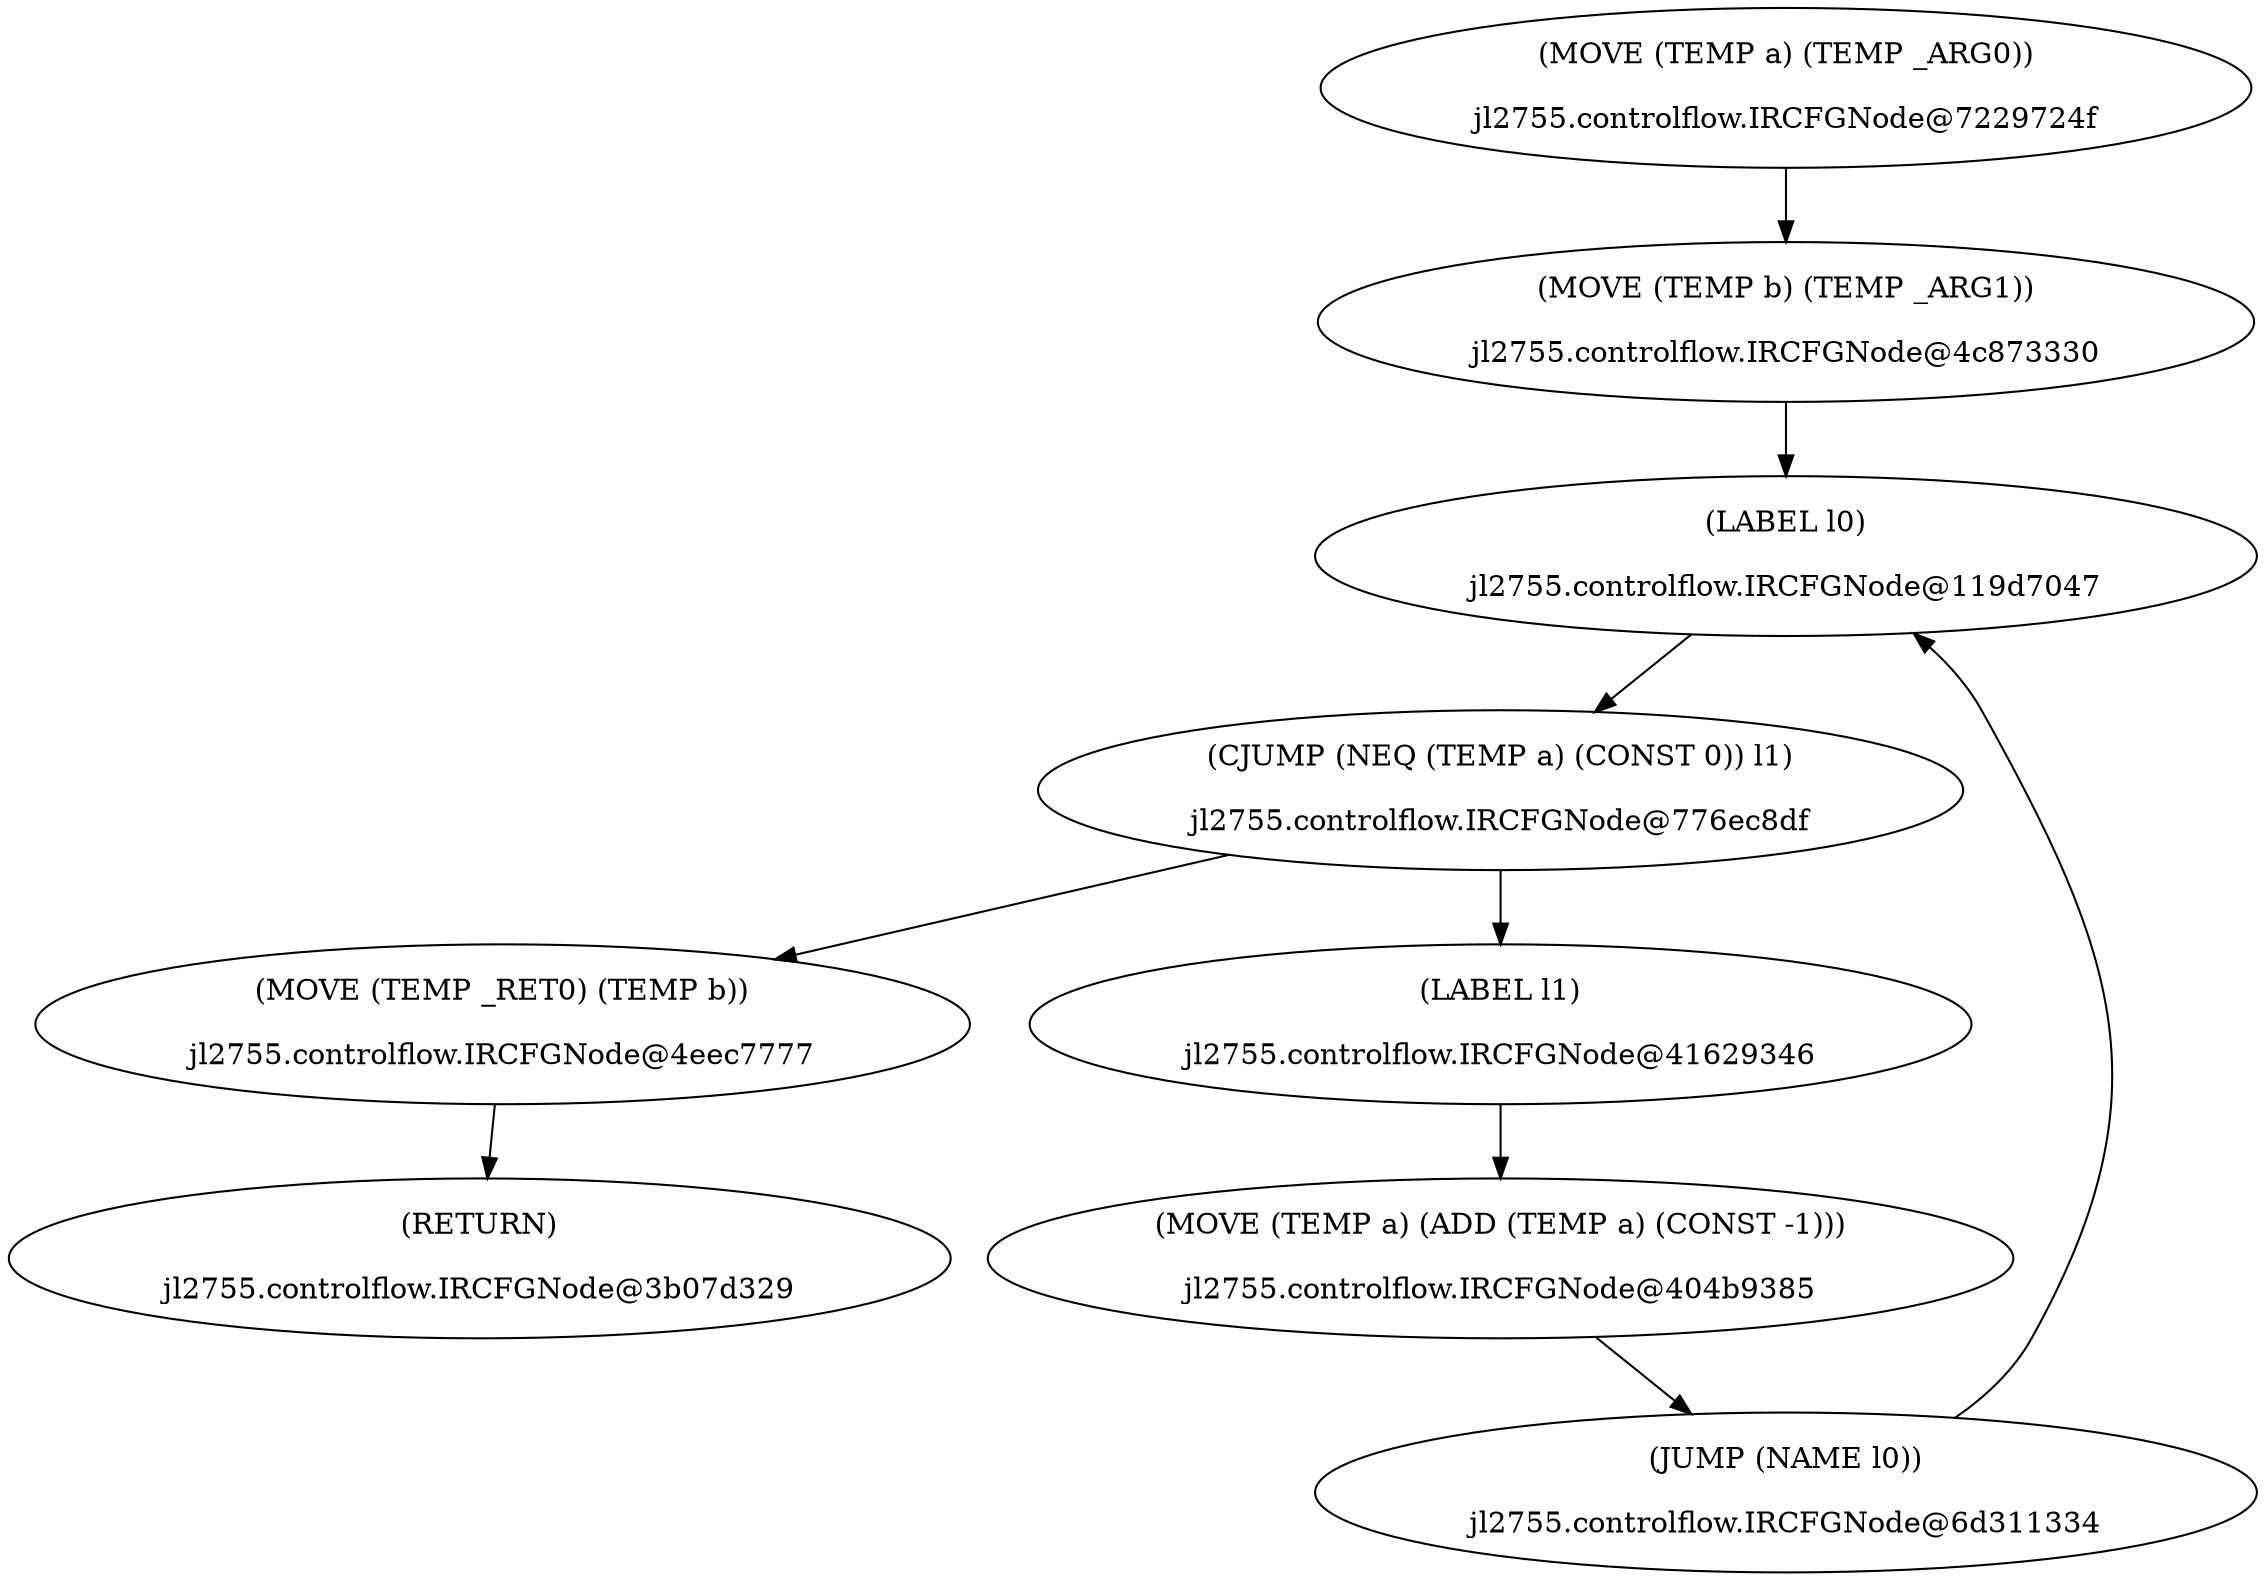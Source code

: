 digraph {
{	rankdir=LR
	node[shape=box]
}	"(MOVE (TEMP a) (TEMP _ARG0))

jl2755.controlflow.IRCFGNode@7229724f" -> {"(MOVE (TEMP b) (TEMP _ARG1))

jl2755.controlflow.IRCFGNode@4c873330"}
	"(MOVE (TEMP b) (TEMP _ARG1))

jl2755.controlflow.IRCFGNode@4c873330" -> {"(LABEL l0)

jl2755.controlflow.IRCFGNode@119d7047"}
	"(LABEL l0)

jl2755.controlflow.IRCFGNode@119d7047" -> {"(CJUMP (NEQ (TEMP a) (CONST 0)) l1)

jl2755.controlflow.IRCFGNode@776ec8df"}
	"(CJUMP (NEQ (TEMP a) (CONST 0)) l1)

jl2755.controlflow.IRCFGNode@776ec8df" -> {"(MOVE (TEMP _RET0) (TEMP b))

jl2755.controlflow.IRCFGNode@4eec7777", "(LABEL l1)

jl2755.controlflow.IRCFGNode@41629346"}
	"(MOVE (TEMP _RET0) (TEMP b))

jl2755.controlflow.IRCFGNode@4eec7777" -> {"(RETURN)

jl2755.controlflow.IRCFGNode@3b07d329"}
	"(RETURN)

jl2755.controlflow.IRCFGNode@3b07d329" -> {}
	"(LABEL l1)

jl2755.controlflow.IRCFGNode@41629346" -> {"(MOVE (TEMP a) (ADD (TEMP a) (CONST -1)))

jl2755.controlflow.IRCFGNode@404b9385"}
	"(MOVE (TEMP a) (ADD (TEMP a) (CONST -1)))

jl2755.controlflow.IRCFGNode@404b9385" -> {"(JUMP (NAME l0))

jl2755.controlflow.IRCFGNode@6d311334"}
	"(JUMP (NAME l0))

jl2755.controlflow.IRCFGNode@6d311334" -> {"(LABEL l0)

jl2755.controlflow.IRCFGNode@119d7047"}
}